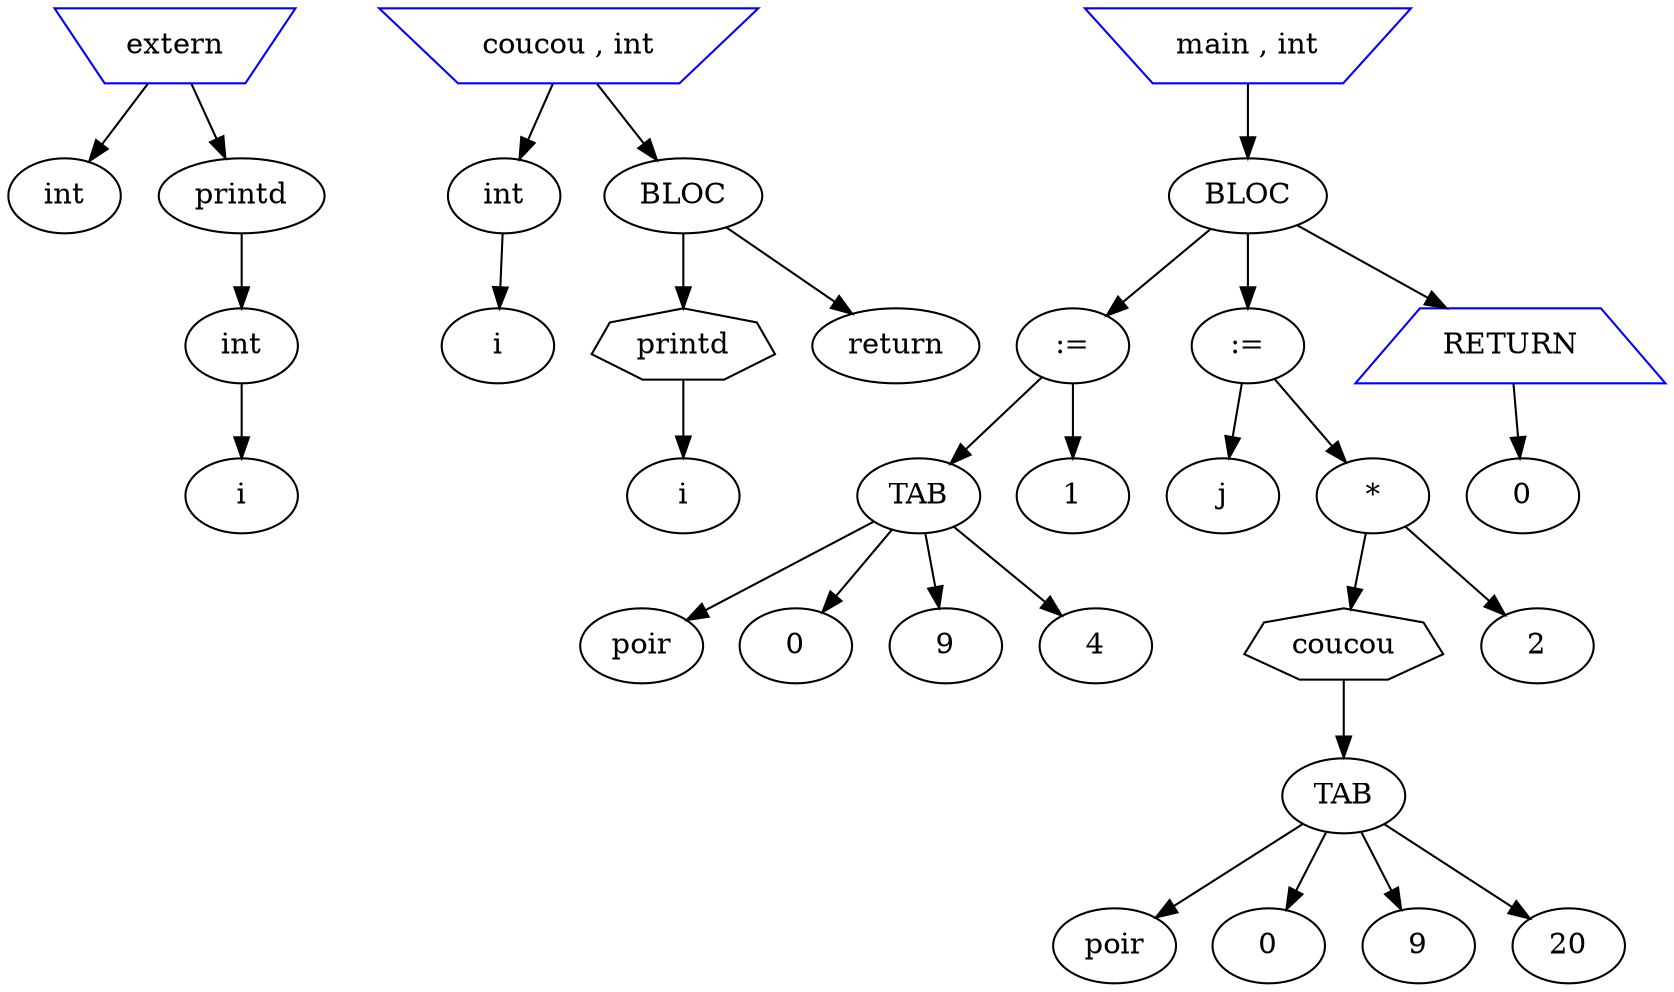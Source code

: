 //fichier DOT représentant le graph du fichier c analysé
digraph test {

node_0 [label="extern"shape=invtrapezium color=blue];
node_1 [label="int"];
node_2 [label="printd"];
node_3 [label="int"];
node_4 [label="i"];
node_8 [label="coucou , int"shape=invtrapezium color=blue];
node_9 [label="int"];
node_10 [label="i"];
node_12 [label="BLOC"];
node_14 [label="printd"shape=septagon];
node_15 [label="i"];
node_17 [label="return"];
node_20 [label="main , int"shape=invtrapezium color=blue];
node_22 [label="BLOC"];
node_24 [label=":="];
node_25 [label="TAB"];
node_26 [label="poir"];
node_27 [label="0"];
node_28 [label="9"];
node_29 [label="4"];
node_31 [label="1"];
node_33 [label=":="];
node_34 [label="j"];
node_35 [label="*"];
node_36 [label="coucou"shape=septagon];
node_37 [label="TAB"];
node_38 [label="poir"];
node_39 [label="0"];
node_40 [label="9"];
node_41 [label="20"];
node_44 [label="2"];
node_47 [label="RETURN"shape=trapezium color=blue];
node_48 [label="0"];
node_0 -> node_1;
node_0 -> node_2;
node_2 -> node_3;
node_3 -> node_4;
node_8 -> node_9;
node_8 -> node_12;
node_9 -> node_10;
node_12 -> node_14;
node_12 -> node_17;
node_14 -> node_15;
node_20 -> node_22;
node_22 -> node_24;
node_22 -> node_33;
node_22 -> node_47;
node_24 -> node_25;
node_24 -> node_31;
node_25 -> node_26;
node_25 -> node_27;
node_25 -> node_28;
node_25 -> node_29;
node_33 -> node_34;
node_33 -> node_35;
node_35 -> node_36;
node_35 -> node_44;
node_36 -> node_37;
node_37 -> node_38;
node_37 -> node_39;
node_37 -> node_40;
node_37 -> node_41;
node_47 -> node_48;
}